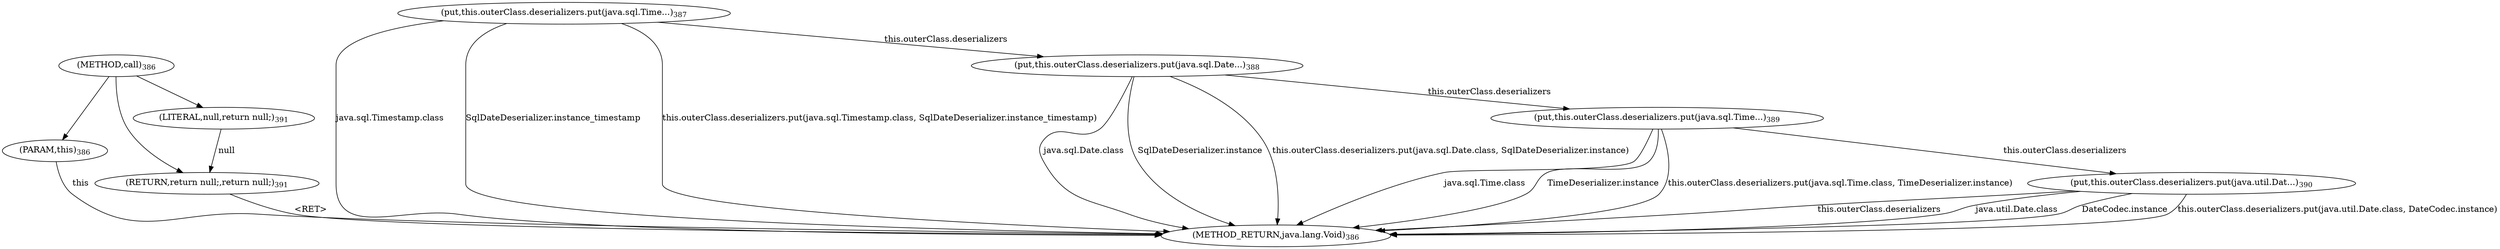digraph "call" {  
"5052" [label = <(METHOD,call)<SUB>386</SUB>> ]
"5107" [label = <(METHOD_RETURN,java.lang.Void)<SUB>386</SUB>> ]
"5053" [label = <(PARAM,this)<SUB>386</SUB>> ]
"5055" [label = <(put,this.outerClass.deserializers.put(java.sql.Time...)<SUB>387</SUB>> ]
"5067" [label = <(put,this.outerClass.deserializers.put(java.sql.Date...)<SUB>388</SUB>> ]
"5079" [label = <(put,this.outerClass.deserializers.put(java.sql.Time...)<SUB>389</SUB>> ]
"5091" [label = <(put,this.outerClass.deserializers.put(java.util.Dat...)<SUB>390</SUB>> ]
"5103" [label = <(RETURN,return null;,return null;)<SUB>391</SUB>> ]
"5055" [label = <(put,this.outerClass.deserializers.put(java.sql.Time...)<SUB>387</SUB>> ]
"5055" [label = <(put,this.outerClass.deserializers.put(java.sql.Time...)<SUB>387</SUB>> ]
"5055" [label = <(put,this.outerClass.deserializers.put(java.sql.Time...)<SUB>387</SUB>> ]
"5067" [label = <(put,this.outerClass.deserializers.put(java.sql.Date...)<SUB>388</SUB>> ]
"5067" [label = <(put,this.outerClass.deserializers.put(java.sql.Date...)<SUB>388</SUB>> ]
"5067" [label = <(put,this.outerClass.deserializers.put(java.sql.Date...)<SUB>388</SUB>> ]
"5079" [label = <(put,this.outerClass.deserializers.put(java.sql.Time...)<SUB>389</SUB>> ]
"5079" [label = <(put,this.outerClass.deserializers.put(java.sql.Time...)<SUB>389</SUB>> ]
"5079" [label = <(put,this.outerClass.deserializers.put(java.sql.Time...)<SUB>389</SUB>> ]
"5091" [label = <(put,this.outerClass.deserializers.put(java.util.Dat...)<SUB>390</SUB>> ]
"5091" [label = <(put,this.outerClass.deserializers.put(java.util.Dat...)<SUB>390</SUB>> ]
"5091" [label = <(put,this.outerClass.deserializers.put(java.util.Dat...)<SUB>390</SUB>> ]
"5104" [label = <(LITERAL,null,return null;)<SUB>391</SUB>> ]
  "5103" -> "5107"  [ label = "&lt;RET&gt;"] 
  "5053" -> "5107"  [ label = "this"] 
  "5055" -> "5107"  [ label = "java.sql.Timestamp.class"] 
  "5055" -> "5107"  [ label = "SqlDateDeserializer.instance_timestamp"] 
  "5055" -> "5107"  [ label = "this.outerClass.deserializers.put(java.sql.Timestamp.class, SqlDateDeserializer.instance_timestamp)"] 
  "5067" -> "5107"  [ label = "java.sql.Date.class"] 
  "5067" -> "5107"  [ label = "SqlDateDeserializer.instance"] 
  "5067" -> "5107"  [ label = "this.outerClass.deserializers.put(java.sql.Date.class, SqlDateDeserializer.instance)"] 
  "5079" -> "5107"  [ label = "java.sql.Time.class"] 
  "5079" -> "5107"  [ label = "TimeDeserializer.instance"] 
  "5079" -> "5107"  [ label = "this.outerClass.deserializers.put(java.sql.Time.class, TimeDeserializer.instance)"] 
  "5091" -> "5107"  [ label = "this.outerClass.deserializers"] 
  "5091" -> "5107"  [ label = "java.util.Date.class"] 
  "5091" -> "5107"  [ label = "DateCodec.instance"] 
  "5091" -> "5107"  [ label = "this.outerClass.deserializers.put(java.util.Date.class, DateCodec.instance)"] 
  "5052" -> "5053" 
  "5104" -> "5103"  [ label = "null"] 
  "5052" -> "5103" 
  "5055" -> "5067"  [ label = "this.outerClass.deserializers"] 
  "5067" -> "5079"  [ label = "this.outerClass.deserializers"] 
  "5079" -> "5091"  [ label = "this.outerClass.deserializers"] 
  "5052" -> "5104" 
}
